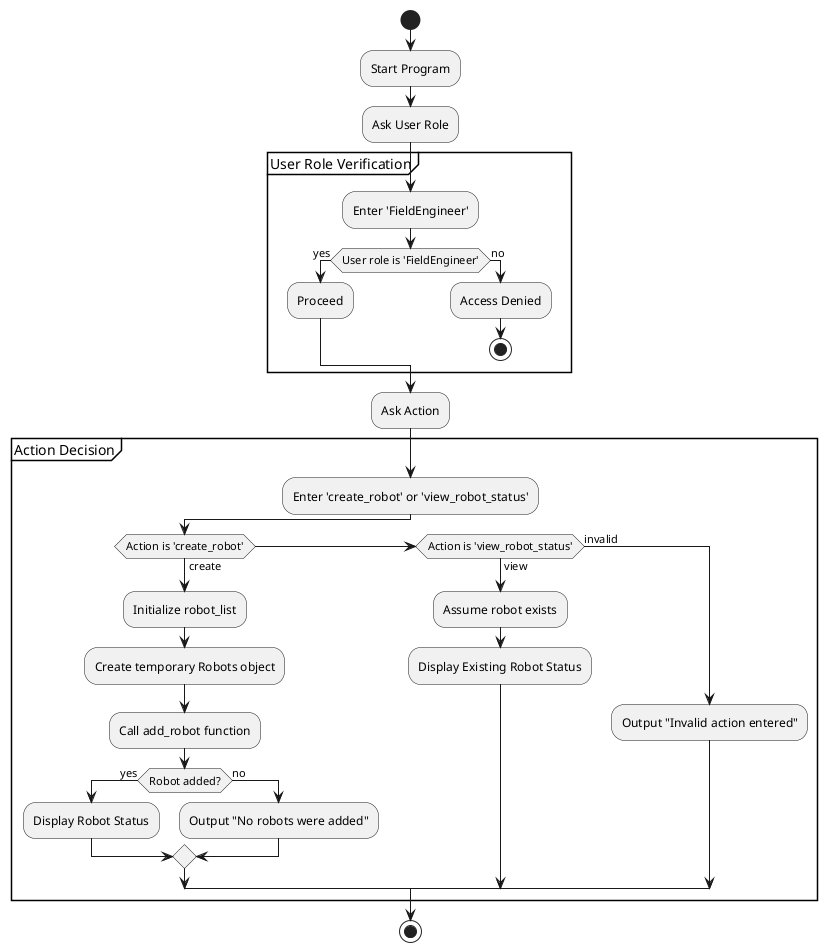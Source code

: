 @startuml ActivityDiagram

start
:Start Program;
' Initializes the application.

:Ask User Role;
' Prompts for user role input.

partition "User Role Verification" {
    :Enter 'FieldEngineer';
    ' Checks if the user role is 'FieldEngineer'.

    if (User role is 'FieldEngineer') then (yes)
        :Proceed;
        ' Allows continued access if the role is correct.
    else (no)
        :Access Denied;
        ' Denies access if the role is incorrect.
        stop
    endif
}

:Ask Action;
' Asks the user to choose an action.

partition "Action Decision" {
    :Enter 'create_robot' or 'view_robot_status';
    ' User chooses between creating a robot or viewing status.

    if (Action is 'create_robot') then (create)
        :Initialize robot_list;
        ' Prepares a list to store robot data.

        :Create temporary Robots object;
        ' Sets up a temporary robot for operations.

        :Call add_robot function;
        ' Attempts to add a robot to the list.

        if (Robot added?) then (yes)
            :Display Robot Status;
            ' Displays status if the robot is successfully added.
        else (no)
            :Output "No robots were added";
            ' Informs if no robot was added.
        endif
    elseif (Action is 'view_robot_status') then (view)
        :Assume robot exists;
        ' Assumes a robot is available for status viewing.

        :Display Existing Robot Status;
        ' Shows the status of an existing robot.
    else (invalid)
        :Output "Invalid action entered";
        ' Alerts on invalid action entry.
    endif
}

stop
' Ends the program after action completion.

@enduml
